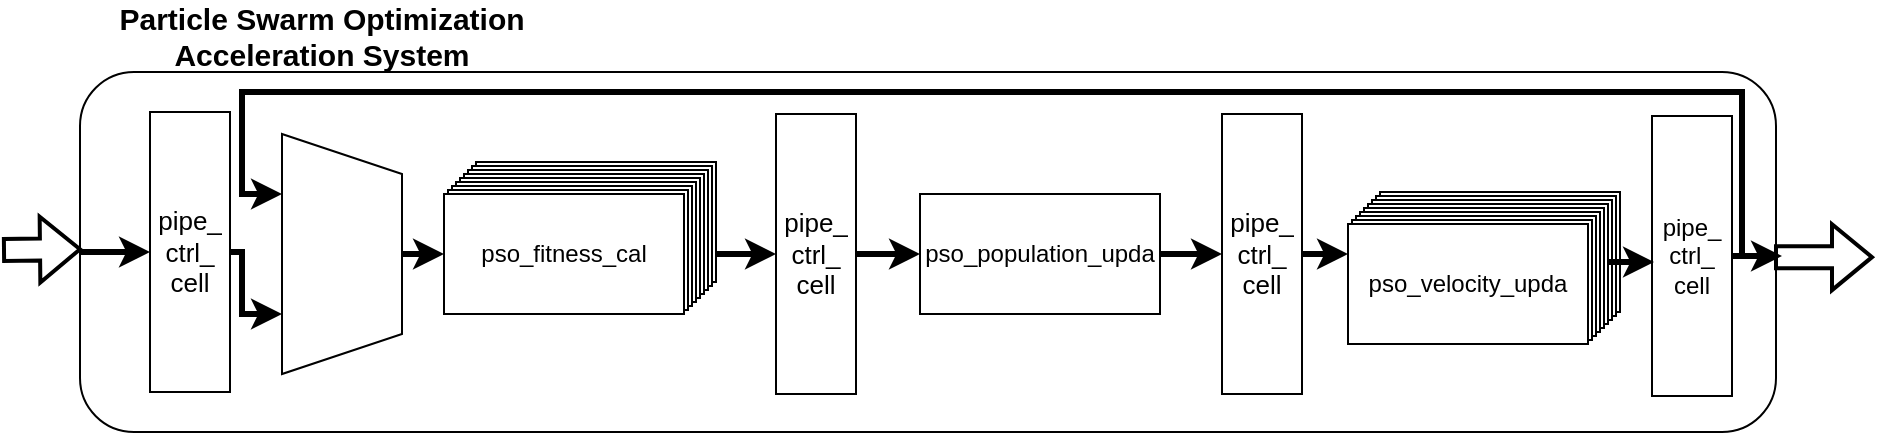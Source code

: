 <mxfile version="15.8.4" type="device"><diagram id="yOEF1XrfBwWrzMJUe77q" name="第 1 页"><mxGraphModel dx="918" dy="721" grid="1" gridSize="10" guides="1" tooltips="1" connect="1" arrows="1" fold="1" page="1" pageScale="1" pageWidth="2336" pageHeight="1654" math="0" shadow="0"><root><mxCell id="0"/><mxCell id="1" parent="0"/><mxCell id="2lr6Be4nvcMZ7GuDCBl1-52" value="" style="rounded=1;whiteSpace=wrap;html=1;labelBackgroundColor=none;fontFamily=Helvetica;fontSize=15;fontColor=#000000;" parent="1" vertex="1"><mxGeometry x="319" y="960" width="848" height="180" as="geometry"/></mxCell><mxCell id="JItJkZHFdvmeAAIZRGmb-1" style="edgeStyle=orthogonalEdgeStyle;rounded=0;orthogonalLoop=1;jettySize=auto;html=1;exitX=0;exitY=0.5;exitDx=0;exitDy=0;entryX=0;entryY=0.5;entryDx=0;entryDy=0;strokeWidth=3;" edge="1" parent="1" source="2lr6Be4nvcMZ7GuDCBl1-52" target="2lr6Be4nvcMZ7GuDCBl1-21"><mxGeometry relative="1" as="geometry"/></mxCell><mxCell id="2lr6Be4nvcMZ7GuDCBl1-51" style="edgeStyle=orthogonalEdgeStyle;rounded=0;orthogonalLoop=1;jettySize=auto;html=1;exitX=1;exitY=0.5;exitDx=0;exitDy=0;fontFamily=Helvetica;fontSize=15;fontColor=#000000;strokeWidth=3;" parent="1" source="2lr6Be4nvcMZ7GuDCBl1-4" target="2lr6Be4nvcMZ7GuDCBl1-50" edge="1"><mxGeometry relative="1" as="geometry"/></mxCell><mxCell id="2lr6Be4nvcMZ7GuDCBl1-4" value="pso_population_upda" style="rounded=0;whiteSpace=wrap;html=1;" parent="1" vertex="1"><mxGeometry x="739" y="1021" width="120" height="60" as="geometry"/></mxCell><mxCell id="2lr6Be4nvcMZ7GuDCBl1-10" style="edgeStyle=orthogonalEdgeStyle;rounded=0;orthogonalLoop=1;jettySize=auto;html=1;exitX=1;exitY=0.5;exitDx=0;exitDy=0;fontFamily=Helvetica;fontSize=13;fontColor=#000000;strokeWidth=3;" parent="1" source="2lr6Be4nvcMZ7GuDCBl1-8" target="2lr6Be4nvcMZ7GuDCBl1-4" edge="1"><mxGeometry relative="1" as="geometry"/></mxCell><mxCell id="JItJkZHFdvmeAAIZRGmb-18" style="edgeStyle=orthogonalEdgeStyle;rounded=0;orthogonalLoop=1;jettySize=auto;html=1;exitX=0;exitY=0.5;exitDx=0;exitDy=0;entryX=0.992;entryY=0.671;entryDx=0;entryDy=0;entryPerimeter=0;strokeWidth=3;endArrow=none;endFill=0;startArrow=classic;startFill=1;" edge="1" parent="1" source="2lr6Be4nvcMZ7GuDCBl1-8" target="JItJkZHFdvmeAAIZRGmb-11"><mxGeometry relative="1" as="geometry"/></mxCell><mxCell id="2lr6Be4nvcMZ7GuDCBl1-8" value="&lt;font style=&quot;font-size: 13px&quot;&gt;pipe_&lt;br&gt;ctrl_&lt;br&gt;cell&lt;/font&gt;" style="rounded=0;whiteSpace=wrap;html=1;" parent="1" vertex="1"><mxGeometry x="667" y="981" width="40" height="140" as="geometry"/></mxCell><mxCell id="JItJkZHFdvmeAAIZRGmb-17" style="edgeStyle=orthogonalEdgeStyle;rounded=0;orthogonalLoop=1;jettySize=auto;html=1;exitX=0.5;exitY=0;exitDx=0;exitDy=0;entryX=0;entryY=0.5;entryDx=0;entryDy=0;strokeWidth=3;" edge="1" parent="1" source="2lr6Be4nvcMZ7GuDCBl1-15" target="JItJkZHFdvmeAAIZRGmb-16"><mxGeometry relative="1" as="geometry"/></mxCell><mxCell id="2lr6Be4nvcMZ7GuDCBl1-15" value="" style="shape=trapezoid;perimeter=trapezoidPerimeter;whiteSpace=wrap;html=1;fixedSize=1;rotation=90;" parent="1" vertex="1"><mxGeometry x="390" y="1021" width="120" height="60" as="geometry"/></mxCell><mxCell id="2lr6Be4nvcMZ7GuDCBl1-20" value="&lt;font style=&quot;font-size: 15px&quot;&gt;&lt;b&gt;Particle Swarm Optimization Acceleration System&lt;/b&gt;&lt;/font&gt;" style="text;html=1;strokeColor=none;fillColor=none;align=center;verticalAlign=middle;whiteSpace=wrap;rounded=0;labelBackgroundColor=none;fontFamily=Helvetica;fontSize=13;fontColor=#000000;" parent="1" vertex="1"><mxGeometry x="330" y="927" width="220" height="30" as="geometry"/></mxCell><mxCell id="2lr6Be4nvcMZ7GuDCBl1-22" style="edgeStyle=orthogonalEdgeStyle;rounded=0;orthogonalLoop=1;jettySize=auto;html=1;exitX=1;exitY=0.5;exitDx=0;exitDy=0;entryX=0.75;entryY=1;entryDx=0;entryDy=0;fontFamily=Helvetica;fontSize=15;fontColor=#000000;strokeWidth=3;" parent="1" source="2lr6Be4nvcMZ7GuDCBl1-21" target="2lr6Be4nvcMZ7GuDCBl1-15" edge="1"><mxGeometry relative="1" as="geometry"><Array as="points"><mxPoint x="400" y="1050"/><mxPoint x="400" y="1081"/></Array></mxGeometry></mxCell><mxCell id="2lr6Be4nvcMZ7GuDCBl1-21" value="&lt;font style=&quot;font-size: 13px&quot;&gt;pipe_&lt;br&gt;ctrl_&lt;br&gt;cell&lt;/font&gt;" style="rounded=0;whiteSpace=wrap;html=1;" parent="1" vertex="1"><mxGeometry x="354" y="980" width="40" height="140" as="geometry"/></mxCell><mxCell id="2lr6Be4nvcMZ7GuDCBl1-38" value="" style="shape=flexArrow;endArrow=classic;html=1;rounded=0;fontFamily=Helvetica;fontSize=15;fontColor=#000000;strokeWidth=2;" parent="1" edge="1"><mxGeometry width="50" height="50" relative="1" as="geometry"><mxPoint x="280" y="1049" as="sourcePoint"/><mxPoint x="320" y="1048.58" as="targetPoint"/></mxGeometry></mxCell><mxCell id="2lr6Be4nvcMZ7GuDCBl1-55" style="edgeStyle=orthogonalEdgeStyle;rounded=0;orthogonalLoop=1;jettySize=auto;html=1;exitX=1;exitY=0.5;exitDx=0;exitDy=0;fontFamily=Helvetica;fontSize=15;fontColor=#000000;strokeWidth=3;" parent="1" source="2lr6Be4nvcMZ7GuDCBl1-41" edge="1"><mxGeometry relative="1" as="geometry"><mxPoint x="1170" y="1052" as="targetPoint"/></mxGeometry></mxCell><mxCell id="2lr6Be4nvcMZ7GuDCBl1-59" style="edgeStyle=orthogonalEdgeStyle;rounded=0;orthogonalLoop=1;jettySize=auto;html=1;exitX=1;exitY=0.5;exitDx=0;exitDy=0;entryX=0.25;entryY=1;entryDx=0;entryDy=0;fontFamily=Helvetica;fontSize=15;fontColor=#000000;strokeWidth=3;" parent="1" source="2lr6Be4nvcMZ7GuDCBl1-41" target="2lr6Be4nvcMZ7GuDCBl1-15" edge="1"><mxGeometry relative="1" as="geometry"><Array as="points"><mxPoint x="1150" y="1052"/><mxPoint x="1150" y="970"/><mxPoint x="400" y="970"/><mxPoint x="400" y="1021"/></Array></mxGeometry></mxCell><mxCell id="2lr6Be4nvcMZ7GuDCBl1-41" value="pipe_&lt;br&gt;ctrl_&lt;br&gt;cell" style="rounded=0;whiteSpace=wrap;html=1;" parent="1" vertex="1"><mxGeometry x="1105" y="982" width="40" height="140" as="geometry"/></mxCell><mxCell id="JItJkZHFdvmeAAIZRGmb-28" style="edgeStyle=orthogonalEdgeStyle;rounded=0;orthogonalLoop=1;jettySize=auto;html=1;exitX=1;exitY=0.5;exitDx=0;exitDy=0;entryX=0;entryY=0.25;entryDx=0;entryDy=0;startArrow=none;startFill=0;endArrow=classic;endFill=1;strokeWidth=3;" edge="1" parent="1" source="2lr6Be4nvcMZ7GuDCBl1-50" target="JItJkZHFdvmeAAIZRGmb-27"><mxGeometry relative="1" as="geometry"/></mxCell><mxCell id="2lr6Be4nvcMZ7GuDCBl1-50" value="&lt;font style=&quot;font-size: 13px&quot;&gt;pipe_&lt;br&gt;ctrl_&lt;br&gt;cell&lt;/font&gt;" style="rounded=0;whiteSpace=wrap;html=1;" parent="1" vertex="1"><mxGeometry x="890" y="981" width="40" height="140" as="geometry"/></mxCell><mxCell id="2lr6Be4nvcMZ7GuDCBl1-56" value="" style="shape=flexArrow;endArrow=classic;html=1;rounded=0;fontFamily=Helvetica;fontSize=15;fontColor=#000000;strokeWidth=2;" parent="1" edge="1"><mxGeometry width="50" height="50" relative="1" as="geometry"><mxPoint x="1166" y="1052.58" as="sourcePoint"/><mxPoint x="1216" y="1052.58" as="targetPoint"/></mxGeometry></mxCell><mxCell id="JItJkZHFdvmeAAIZRGmb-8" value="pso_fitness_cal" style="rounded=0;whiteSpace=wrap;html=1;" vertex="1" parent="1"><mxGeometry x="517" y="1005" width="120" height="60" as="geometry"/></mxCell><mxCell id="JItJkZHFdvmeAAIZRGmb-9" value="pso_fitness_cal" style="rounded=0;whiteSpace=wrap;html=1;" vertex="1" parent="1"><mxGeometry x="515" y="1007" width="120" height="60" as="geometry"/></mxCell><mxCell id="JItJkZHFdvmeAAIZRGmb-10" value="pso_fitness_cal" style="rounded=0;whiteSpace=wrap;html=1;" vertex="1" parent="1"><mxGeometry x="513" y="1009" width="120" height="60" as="geometry"/></mxCell><mxCell id="JItJkZHFdvmeAAIZRGmb-11" value="pso_fitness_cal" style="rounded=0;whiteSpace=wrap;html=1;" vertex="1" parent="1"><mxGeometry x="511" y="1011" width="120" height="60" as="geometry"/></mxCell><mxCell id="JItJkZHFdvmeAAIZRGmb-12" value="pso_fitness_cal" style="rounded=0;whiteSpace=wrap;html=1;" vertex="1" parent="1"><mxGeometry x="509" y="1013" width="120" height="60" as="geometry"/></mxCell><mxCell id="JItJkZHFdvmeAAIZRGmb-13" value="pso_fitness_cal" style="rounded=0;whiteSpace=wrap;html=1;" vertex="1" parent="1"><mxGeometry x="507" y="1015" width="120" height="60" as="geometry"/></mxCell><mxCell id="JItJkZHFdvmeAAIZRGmb-14" value="pso_fitness_cal" style="rounded=0;whiteSpace=wrap;html=1;" vertex="1" parent="1"><mxGeometry x="505" y="1017" width="120" height="60" as="geometry"/></mxCell><mxCell id="JItJkZHFdvmeAAIZRGmb-15" value="pso_fitness_cal" style="rounded=0;whiteSpace=wrap;html=1;" vertex="1" parent="1"><mxGeometry x="503" y="1019" width="120" height="60" as="geometry"/></mxCell><mxCell id="JItJkZHFdvmeAAIZRGmb-16" value="pso_fitness_cal" style="rounded=0;whiteSpace=wrap;html=1;" vertex="1" parent="1"><mxGeometry x="501" y="1021" width="120" height="60" as="geometry"/></mxCell><mxCell id="JItJkZHFdvmeAAIZRGmb-19" value="pso_fitness_cal" style="rounded=0;whiteSpace=wrap;html=1;" vertex="1" parent="1"><mxGeometry x="969" y="1020" width="120" height="60" as="geometry"/></mxCell><mxCell id="JItJkZHFdvmeAAIZRGmb-20" value="pso_fitness_cal" style="rounded=0;whiteSpace=wrap;html=1;" vertex="1" parent="1"><mxGeometry x="967" y="1022" width="120" height="60" as="geometry"/></mxCell><mxCell id="JItJkZHFdvmeAAIZRGmb-21" value="pso_fitness_cal" style="rounded=0;whiteSpace=wrap;html=1;" vertex="1" parent="1"><mxGeometry x="965" y="1024" width="120" height="60" as="geometry"/></mxCell><mxCell id="JItJkZHFdvmeAAIZRGmb-22" value="pso_fitness_cal" style="rounded=0;whiteSpace=wrap;html=1;" vertex="1" parent="1"><mxGeometry x="963" y="1026" width="120" height="60" as="geometry"/></mxCell><mxCell id="JItJkZHFdvmeAAIZRGmb-23" value="pso_fitness_cal" style="rounded=0;whiteSpace=wrap;html=1;" vertex="1" parent="1"><mxGeometry x="961" y="1028" width="120" height="60" as="geometry"/></mxCell><mxCell id="JItJkZHFdvmeAAIZRGmb-24" value="pso_fitness_cal" style="rounded=0;whiteSpace=wrap;html=1;" vertex="1" parent="1"><mxGeometry x="959" y="1030" width="120" height="60" as="geometry"/></mxCell><mxCell id="JItJkZHFdvmeAAIZRGmb-25" value="pso_fitness_cal" style="rounded=0;whiteSpace=wrap;html=1;" vertex="1" parent="1"><mxGeometry x="957" y="1032" width="120" height="60" as="geometry"/></mxCell><mxCell id="JItJkZHFdvmeAAIZRGmb-26" value="pso_fitness_cal" style="rounded=0;whiteSpace=wrap;html=1;" vertex="1" parent="1"><mxGeometry x="955" y="1034" width="120" height="60" as="geometry"/></mxCell><mxCell id="JItJkZHFdvmeAAIZRGmb-27" value="pso_velocity_upda" style="rounded=0;whiteSpace=wrap;html=1;" vertex="1" parent="1"><mxGeometry x="953" y="1036" width="120" height="60" as="geometry"/></mxCell><mxCell id="JItJkZHFdvmeAAIZRGmb-29" style="edgeStyle=orthogonalEdgeStyle;rounded=0;orthogonalLoop=1;jettySize=auto;html=1;exitX=1;exitY=0.5;exitDx=0;exitDy=0;entryX=0;entryY=0.25;entryDx=0;entryDy=0;startArrow=none;startFill=0;endArrow=classic;endFill=1;strokeWidth=3;" edge="1" parent="1"><mxGeometry relative="1" as="geometry"><mxPoint x="1083" y="1055.0" as="sourcePoint"/><mxPoint x="1106" y="1055.0" as="targetPoint"/></mxGeometry></mxCell></root></mxGraphModel></diagram></mxfile>
